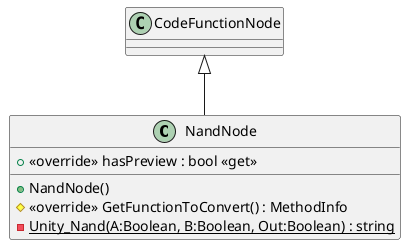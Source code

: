 @startuml
class NandNode {
    + NandNode()
    + <<override>> hasPreview : bool <<get>>
    # <<override>> GetFunctionToConvert() : MethodInfo
    {static} - Unity_Nand(A:Boolean, B:Boolean, Out:Boolean) : string
}
CodeFunctionNode <|-- NandNode
@enduml

